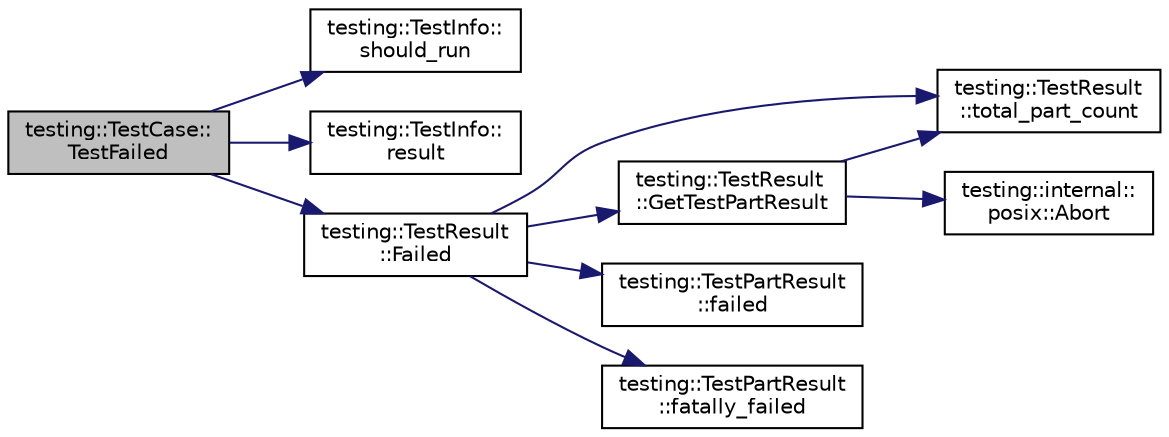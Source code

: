 digraph "testing::TestCase::TestFailed"
{
  edge [fontname="Helvetica",fontsize="10",labelfontname="Helvetica",labelfontsize="10"];
  node [fontname="Helvetica",fontsize="10",shape=record];
  rankdir="LR";
  Node276 [label="testing::TestCase::\lTestFailed",height=0.2,width=0.4,color="black", fillcolor="grey75", style="filled", fontcolor="black"];
  Node276 -> Node277 [color="midnightblue",fontsize="10",style="solid",fontname="Helvetica"];
  Node277 [label="testing::TestInfo::\lshould_run",height=0.2,width=0.4,color="black", fillcolor="white", style="filled",URL="$d1/d79/classtesting_1_1_test_info.html#a866e33b5bc5ab2a6e5375fc7d3af0f96"];
  Node276 -> Node278 [color="midnightblue",fontsize="10",style="solid",fontname="Helvetica"];
  Node278 [label="testing::TestInfo::\lresult",height=0.2,width=0.4,color="black", fillcolor="white", style="filled",URL="$d1/d79/classtesting_1_1_test_info.html#aee8cb884c95cd446129aba936b4159e0"];
  Node276 -> Node279 [color="midnightblue",fontsize="10",style="solid",fontname="Helvetica"];
  Node279 [label="testing::TestResult\l::Failed",height=0.2,width=0.4,color="black", fillcolor="white", style="filled",URL="$d1/d69/classtesting_1_1_test_result.html#afacc37e8b43c8574e4101bc61723c769"];
  Node279 -> Node280 [color="midnightblue",fontsize="10",style="solid",fontname="Helvetica"];
  Node280 [label="testing::TestResult\l::total_part_count",height=0.2,width=0.4,color="black", fillcolor="white", style="filled",URL="$d1/d69/classtesting_1_1_test_result.html#a6174aa4019dcda7c34d776b5741c9032"];
  Node279 -> Node281 [color="midnightblue",fontsize="10",style="solid",fontname="Helvetica"];
  Node281 [label="testing::TestResult\l::GetTestPartResult",height=0.2,width=0.4,color="black", fillcolor="white", style="filled",URL="$d1/d69/classtesting_1_1_test_result.html#a765c1e734ac08115757b343d57226bba"];
  Node281 -> Node280 [color="midnightblue",fontsize="10",style="solid",fontname="Helvetica"];
  Node281 -> Node282 [color="midnightblue",fontsize="10",style="solid",fontname="Helvetica"];
  Node282 [label="testing::internal::\lposix::Abort",height=0.2,width=0.4,color="black", fillcolor="white", style="filled",URL="$d0/d81/namespacetesting_1_1internal_1_1posix.html#a69b8278c59359dd6a6f941b4643db9fb"];
  Node279 -> Node283 [color="midnightblue",fontsize="10",style="solid",fontname="Helvetica"];
  Node283 [label="testing::TestPartResult\l::failed",height=0.2,width=0.4,color="black", fillcolor="white", style="filled",URL="$d0/d4b/classtesting_1_1_test_part_result.html#aa04b377c3e7ed57d39e882df5561ac90"];
  Node279 -> Node284 [color="midnightblue",fontsize="10",style="solid",fontname="Helvetica"];
  Node284 [label="testing::TestPartResult\l::fatally_failed",height=0.2,width=0.4,color="black", fillcolor="white", style="filled",URL="$d0/d4b/classtesting_1_1_test_part_result.html#a77db157eff9531c3c00c2420502f9a89"];
}
